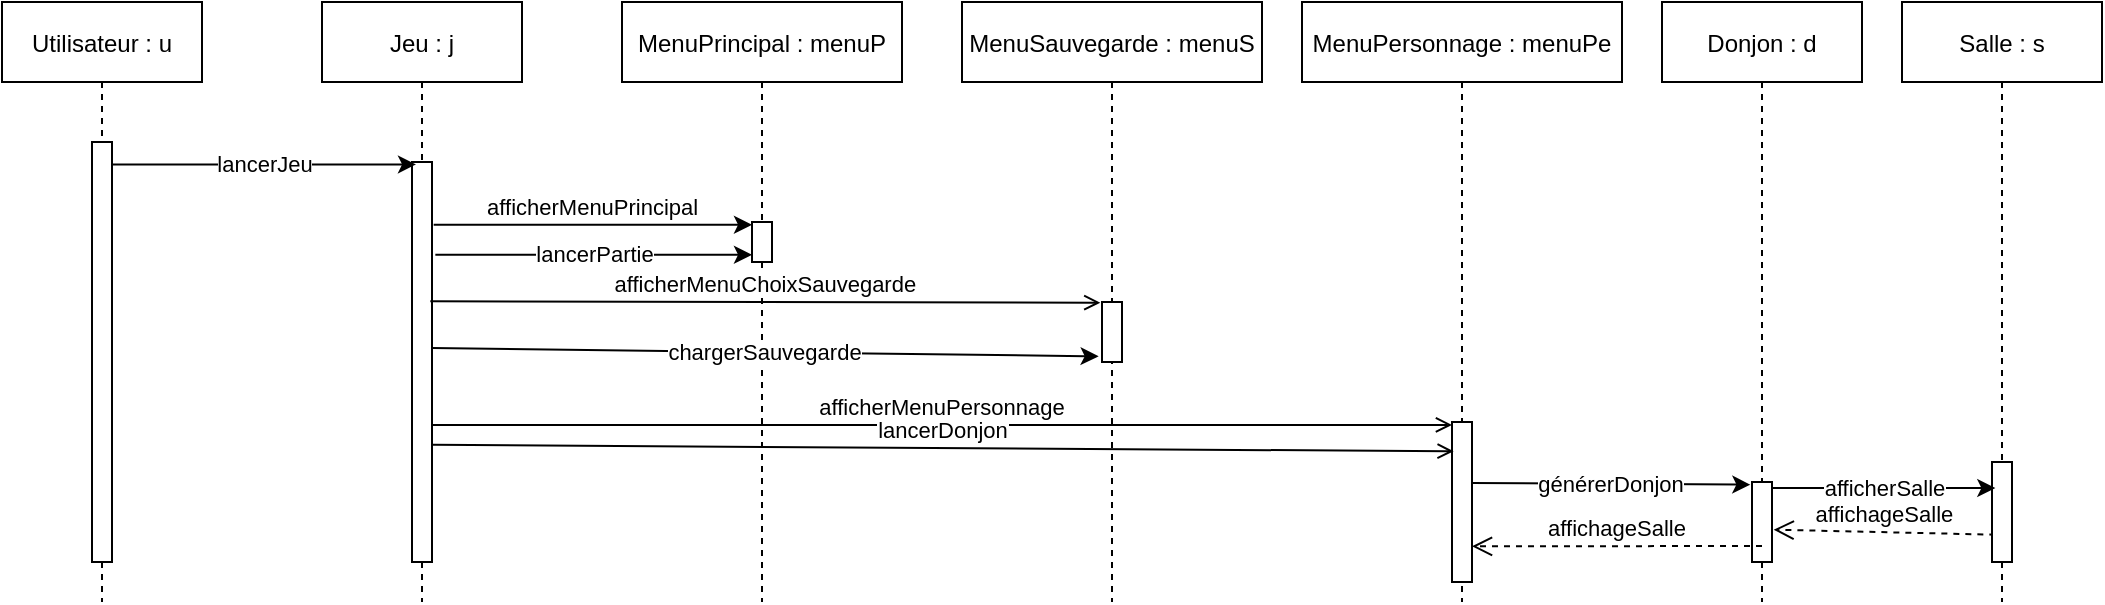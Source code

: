 <mxfile version="13.7.9" type="device"><diagram id="kgpKYQtTHZ0yAKxKKP6v" name="Page-1"><mxGraphModel dx="1755" dy="672" grid="1" gridSize="10" guides="1" tooltips="1" connect="1" arrows="1" fold="1" page="1" pageScale="1" pageWidth="850" pageHeight="1100" math="0" shadow="0"><root><mxCell id="0"/><mxCell id="1" parent="0"/><mxCell id="3nuBFxr9cyL0pnOWT2aG-1" value="Jeu : j" style="shape=umlLifeline;perimeter=lifelinePerimeter;container=1;collapsible=0;recursiveResize=0;rounded=0;shadow=0;strokeWidth=1;" parent="1" vertex="1"><mxGeometry x="120" y="80" width="100" height="300" as="geometry"/></mxCell><mxCell id="3nuBFxr9cyL0pnOWT2aG-2" value="" style="points=[];perimeter=orthogonalPerimeter;rounded=0;shadow=0;strokeWidth=1;" parent="3nuBFxr9cyL0pnOWT2aG-1" vertex="1"><mxGeometry x="45" y="80" width="10" height="200" as="geometry"/></mxCell><mxCell id="3nuBFxr9cyL0pnOWT2aG-7" value="afficherMenuPrincipal" style="verticalAlign=bottom;endArrow=classic;endSize=6;shadow=0;strokeWidth=1;exitX=1.083;exitY=0.157;exitDx=0;exitDy=0;exitPerimeter=0;endFill=1;" parent="1" target="zJpAbmxyRd3L3QRVwFDb-12" edge="1" source="3nuBFxr9cyL0pnOWT2aG-2"><mxGeometry relative="1" as="geometry"><mxPoint x="275" y="236" as="targetPoint"/><mxPoint x="180" y="193" as="sourcePoint"/></mxGeometry></mxCell><mxCell id="zJpAbmxyRd3L3QRVwFDb-1" value="Utilisateur : u" style="shape=umlLifeline;perimeter=lifelinePerimeter;container=1;collapsible=0;recursiveResize=0;rounded=0;shadow=0;strokeWidth=1;" parent="1" vertex="1"><mxGeometry x="-40" y="80" width="100" height="300" as="geometry"/></mxCell><mxCell id="zJpAbmxyRd3L3QRVwFDb-2" value="" style="points=[];perimeter=orthogonalPerimeter;rounded=0;shadow=0;strokeWidth=1;" parent="zJpAbmxyRd3L3QRVwFDb-1" vertex="1"><mxGeometry x="45" y="70" width="10" height="210" as="geometry"/></mxCell><mxCell id="zJpAbmxyRd3L3QRVwFDb-3" value="lancerJeu" style="endArrow=classic;html=1;entryX=0.2;entryY=0.006;entryDx=0;entryDy=0;entryPerimeter=0;" parent="1" source="zJpAbmxyRd3L3QRVwFDb-2" target="3nuBFxr9cyL0pnOWT2aG-2" edge="1"><mxGeometry width="50" height="50" relative="1" as="geometry"><mxPoint x="120" y="340" as="sourcePoint"/><mxPoint x="170" y="290" as="targetPoint"/></mxGeometry></mxCell><mxCell id="zJpAbmxyRd3L3QRVwFDb-5" value="lancerPartie" style="endArrow=classic;html=1;exitX=1.167;exitY=0.232;exitDx=0;exitDy=0;exitPerimeter=0;" parent="1" edge="1" target="zJpAbmxyRd3L3QRVwFDb-12" source="3nuBFxr9cyL0pnOWT2aG-2"><mxGeometry width="50" height="50" relative="1" as="geometry"><mxPoint x="180" y="207" as="sourcePoint"/><mxPoint x="165.33" y="209.08" as="targetPoint"/></mxGeometry></mxCell><mxCell id="zJpAbmxyRd3L3QRVwFDb-8" value="afficherMenuPersonnage" style="verticalAlign=bottom;endArrow=open;endSize=6;shadow=0;strokeWidth=1;" parent="1" edge="1" source="3nuBFxr9cyL0pnOWT2aG-2"><mxGeometry relative="1" as="geometry"><mxPoint x="685" y="291.45" as="targetPoint"/><mxPoint x="520.83" y="291.45" as="sourcePoint"/></mxGeometry></mxCell><mxCell id="zJpAbmxyRd3L3QRVwFDb-11" value="MenuPrincipal : menuP" style="shape=umlLifeline;perimeter=lifelinePerimeter;container=1;collapsible=0;recursiveResize=0;rounded=0;shadow=0;strokeWidth=1;" parent="1" vertex="1"><mxGeometry x="270" y="80" width="140" height="300" as="geometry"/></mxCell><mxCell id="zJpAbmxyRd3L3QRVwFDb-12" value="" style="points=[];perimeter=orthogonalPerimeter;rounded=0;shadow=0;strokeWidth=1;" parent="zJpAbmxyRd3L3QRVwFDb-11" vertex="1"><mxGeometry x="65" y="110" width="10" height="20" as="geometry"/></mxCell><mxCell id="zJpAbmxyRd3L3QRVwFDb-13" value="MenuSauvegarde : menuS" style="shape=umlLifeline;perimeter=lifelinePerimeter;container=1;collapsible=0;recursiveResize=0;rounded=0;shadow=0;strokeWidth=1;" parent="1" vertex="1"><mxGeometry x="440" y="80" width="150" height="300" as="geometry"/></mxCell><mxCell id="zJpAbmxyRd3L3QRVwFDb-14" value="" style="points=[];perimeter=orthogonalPerimeter;rounded=0;shadow=0;strokeWidth=1;" parent="zJpAbmxyRd3L3QRVwFDb-13" vertex="1"><mxGeometry x="70" y="150" width="10" height="30" as="geometry"/></mxCell><mxCell id="zJpAbmxyRd3L3QRVwFDb-15" value="MenuPersonnage : menuPe" style="shape=umlLifeline;perimeter=lifelinePerimeter;container=1;collapsible=0;recursiveResize=0;rounded=0;shadow=0;strokeWidth=1;" parent="1" vertex="1"><mxGeometry x="610" y="80" width="160" height="300" as="geometry"/></mxCell><mxCell id="6KDkTT6nVMenY2HC1gy--1" value="Donjon : d" style="shape=umlLifeline;perimeter=lifelinePerimeter;container=1;collapsible=0;recursiveResize=0;rounded=0;shadow=0;strokeWidth=1;" vertex="1" parent="1"><mxGeometry x="790" y="80" width="100" height="300" as="geometry"/></mxCell><mxCell id="6KDkTT6nVMenY2HC1gy--2" value="" style="points=[];perimeter=orthogonalPerimeter;rounded=0;shadow=0;strokeWidth=1;" vertex="1" parent="6KDkTT6nVMenY2HC1gy--1"><mxGeometry x="45" y="240" width="10" height="40" as="geometry"/></mxCell><mxCell id="6KDkTT6nVMenY2HC1gy--3" value="générerDonjon" style="endArrow=classic;html=1;exitX=1;exitY=0.381;exitDx=0;exitDy=0;exitPerimeter=0;entryX=-0.083;entryY=0.033;entryDx=0;entryDy=0;entryPerimeter=0;" edge="1" parent="1" source="zJpAbmxyRd3L3QRVwFDb-16" target="6KDkTT6nVMenY2HC1gy--2"><mxGeometry x="-0.005" width="50" height="50" relative="1" as="geometry"><mxPoint x="690" y="313" as="sourcePoint"/><mxPoint x="840" y="313" as="targetPoint"/><mxPoint as="offset"/></mxGeometry></mxCell><mxCell id="zJpAbmxyRd3L3QRVwFDb-6" value="afficherMenuChoixSauvegarde" style="verticalAlign=bottom;endArrow=open;endSize=6;shadow=0;strokeWidth=1;entryX=-0.083;entryY=0.012;entryDx=0;entryDy=0;entryPerimeter=0;exitX=0.917;exitY=0.348;exitDx=0;exitDy=0;exitPerimeter=0;" parent="1" source="3nuBFxr9cyL0pnOWT2aG-2" target="zJpAbmxyRd3L3QRVwFDb-14" edge="1"><mxGeometry relative="1" as="geometry"><mxPoint x="520.83" y="231.64" as="targetPoint"/><mxPoint x="350" y="231" as="sourcePoint"/></mxGeometry></mxCell><mxCell id="zJpAbmxyRd3L3QRVwFDb-10" value="affichageSalle" style="verticalAlign=bottom;endArrow=open;dashed=1;endSize=8;shadow=0;strokeWidth=1;exitX=0.167;exitY=0.627;exitDx=0;exitDy=0;exitPerimeter=0;entryX=1.083;entryY=0.596;entryDx=0;entryDy=0;entryPerimeter=0;" parent="1" target="6KDkTT6nVMenY2HC1gy--2" edge="1"><mxGeometry relative="1" as="geometry"><mxPoint x="860" y="347" as="targetPoint"/><mxPoint x="956.67" y="346.35" as="sourcePoint"/></mxGeometry></mxCell><mxCell id="6KDkTT6nVMenY2HC1gy--5" value="Salle : s" style="shape=umlLifeline;perimeter=lifelinePerimeter;container=1;collapsible=0;recursiveResize=0;rounded=0;shadow=0;strokeWidth=1;" vertex="1" parent="1"><mxGeometry x="910" y="80" width="100" height="300" as="geometry"/></mxCell><mxCell id="6KDkTT6nVMenY2HC1gy--6" value="" style="points=[];perimeter=orthogonalPerimeter;rounded=0;shadow=0;strokeWidth=1;" vertex="1" parent="6KDkTT6nVMenY2HC1gy--5"><mxGeometry x="45" y="230" width="10" height="50" as="geometry"/></mxCell><mxCell id="zJpAbmxyRd3L3QRVwFDb-16" value="" style="points=[];perimeter=orthogonalPerimeter;rounded=0;shadow=0;strokeWidth=1;" parent="1" vertex="1"><mxGeometry x="685" y="290" width="10" height="80" as="geometry"/></mxCell><mxCell id="6KDkTT6nVMenY2HC1gy--8" value="afficherSalle" style="endArrow=classic;html=1;entryX=0.167;entryY=0.26;entryDx=0;entryDy=0;entryPerimeter=0;" edge="1" parent="1" source="6KDkTT6nVMenY2HC1gy--2" target="6KDkTT6nVMenY2HC1gy--6"><mxGeometry x="-0.005" width="50" height="50" relative="1" as="geometry"><mxPoint x="705" y="323" as="sourcePoint"/><mxPoint x="850" y="323" as="targetPoint"/><mxPoint as="offset"/></mxGeometry></mxCell><mxCell id="zJpAbmxyRd3L3QRVwFDb-7" value="chargerSauvegarde" style="endArrow=classic;html=1;exitX=1;exitY=0.465;exitDx=0;exitDy=0;exitPerimeter=0;entryX=-0.167;entryY=0.906;entryDx=0;entryDy=0;entryPerimeter=0;" parent="1" edge="1" target="zJpAbmxyRd3L3QRVwFDb-14" source="3nuBFxr9cyL0pnOWT2aG-2"><mxGeometry width="50" height="50" relative="1" as="geometry"><mxPoint x="180" y="253" as="sourcePoint"/><mxPoint x="515" y="260" as="targetPoint"/></mxGeometry></mxCell><mxCell id="6KDkTT6nVMenY2HC1gy--9" value="lancerDonjon" style="verticalAlign=bottom;endArrow=open;endSize=6;shadow=0;strokeWidth=1;exitX=1;exitY=0.707;exitDx=0;exitDy=0;exitPerimeter=0;entryX=0.083;entryY=0.183;entryDx=0;entryDy=0;entryPerimeter=0;" edge="1" parent="1" source="3nuBFxr9cyL0pnOWT2aG-2" target="zJpAbmxyRd3L3QRVwFDb-16"><mxGeometry relative="1" as="geometry"><mxPoint x="695" y="301.45" as="targetPoint"/><mxPoint x="185" y="301.45" as="sourcePoint"/></mxGeometry></mxCell><mxCell id="6KDkTT6nVMenY2HC1gy--10" value="affichageSalle" style="verticalAlign=bottom;endArrow=open;dashed=1;endSize=8;shadow=0;strokeWidth=1;entryX=1;entryY=0.777;entryDx=0;entryDy=0;entryPerimeter=0;" edge="1" parent="1" target="zJpAbmxyRd3L3QRVwFDb-16"><mxGeometry relative="1" as="geometry"><mxPoint x="855" y="359.72" as="targetPoint"/><mxPoint x="840" y="352" as="sourcePoint"/></mxGeometry></mxCell></root></mxGraphModel></diagram></mxfile>